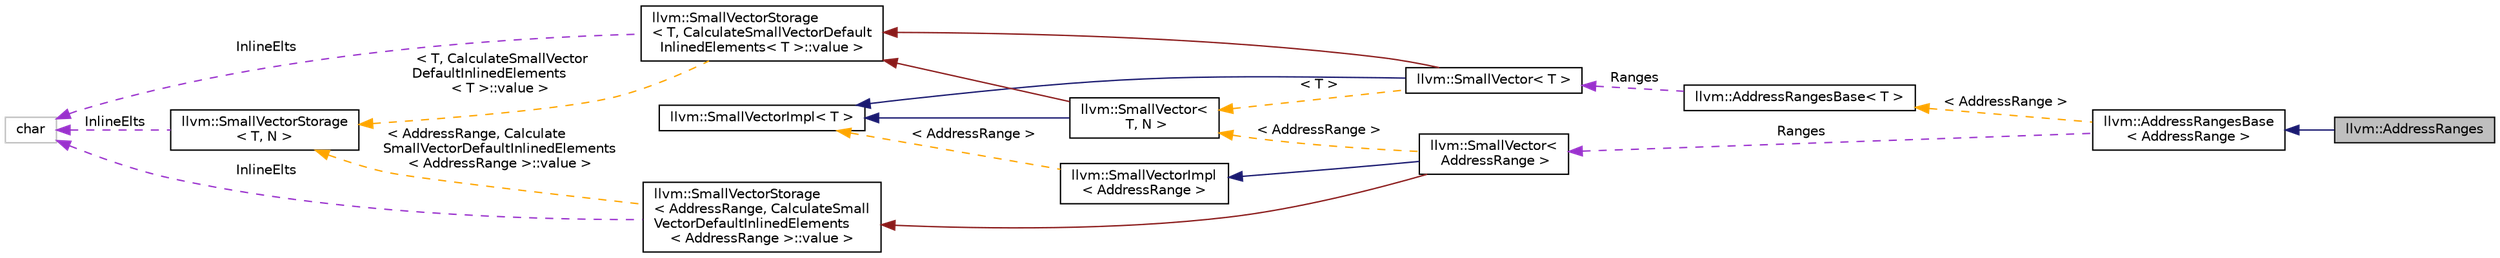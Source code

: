 digraph "llvm::AddressRanges"
{
 // LATEX_PDF_SIZE
  bgcolor="transparent";
  edge [fontname="Helvetica",fontsize="10",labelfontname="Helvetica",labelfontsize="10"];
  node [fontname="Helvetica",fontsize="10",shape=record];
  rankdir="LR";
  Node1 [label="llvm::AddressRanges",height=0.2,width=0.4,color="black", fillcolor="grey75", style="filled", fontcolor="black",tooltip="The AddressRanges class helps normalize address range collections."];
  Node2 -> Node1 [dir="back",color="midnightblue",fontsize="10",style="solid",fontname="Helvetica"];
  Node2 [label="llvm::AddressRangesBase\l\< AddressRange \>",height=0.2,width=0.4,color="black",URL="$classllvm_1_1AddressRangesBase.html",tooltip=" "];
  Node3 -> Node2 [dir="back",color="darkorchid3",fontsize="10",style="dashed",label=" Ranges" ,fontname="Helvetica"];
  Node3 [label="llvm::SmallVector\<\l AddressRange \>",height=0.2,width=0.4,color="black",URL="$classllvm_1_1SmallVector.html",tooltip=" "];
  Node4 -> Node3 [dir="back",color="midnightblue",fontsize="10",style="solid",fontname="Helvetica"];
  Node4 [label="llvm::SmallVectorImpl\l\< AddressRange \>",height=0.2,width=0.4,color="black",URL="$classllvm_1_1SmallVectorImpl.html",tooltip=" "];
  Node5 -> Node4 [dir="back",color="orange",fontsize="10",style="dashed",label=" \< AddressRange \>" ,fontname="Helvetica"];
  Node5 [label="llvm::SmallVectorImpl\< T \>",height=0.2,width=0.4,color="black",URL="$classllvm_1_1SmallVectorImpl.html",tooltip="This class consists of common code factored out of the SmallVector class to reduce code duplication b..."];
  Node6 -> Node3 [dir="back",color="firebrick4",fontsize="10",style="solid",fontname="Helvetica"];
  Node6 [label="llvm::SmallVectorStorage\l\< AddressRange, CalculateSmall\lVectorDefaultInlinedElements\l\< AddressRange \>::value \>",height=0.2,width=0.4,color="black",URL="$structllvm_1_1SmallVectorStorage.html",tooltip=" "];
  Node7 -> Node6 [dir="back",color="darkorchid3",fontsize="10",style="dashed",label=" InlineElts" ,fontname="Helvetica"];
  Node7 [label="char",height=0.2,width=0.4,color="grey75",tooltip=" "];
  Node8 -> Node6 [dir="back",color="orange",fontsize="10",style="dashed",label=" \< AddressRange, Calculate\lSmallVectorDefaultInlinedElements\l\< AddressRange \>::value \>" ,fontname="Helvetica"];
  Node8 [label="llvm::SmallVectorStorage\l\< T, N \>",height=0.2,width=0.4,color="black",URL="$structllvm_1_1SmallVectorStorage.html",tooltip="Storage for the SmallVector elements."];
  Node7 -> Node8 [dir="back",color="darkorchid3",fontsize="10",style="dashed",label=" InlineElts" ,fontname="Helvetica"];
  Node9 -> Node3 [dir="back",color="orange",fontsize="10",style="dashed",label=" \< AddressRange \>" ,fontname="Helvetica"];
  Node9 [label="llvm::SmallVector\<\l T, N \>",height=0.2,width=0.4,color="black",URL="$classllvm_1_1SmallVector.html",tooltip="This is a 'vector' (really, a variable-sized array), optimized for the case when the array is small."];
  Node5 -> Node9 [dir="back",color="midnightblue",fontsize="10",style="solid",fontname="Helvetica"];
  Node10 -> Node9 [dir="back",color="firebrick4",fontsize="10",style="solid",fontname="Helvetica"];
  Node10 [label="llvm::SmallVectorStorage\l\< T, CalculateSmallVectorDefault\lInlinedElements\< T \>::value \>",height=0.2,width=0.4,color="black",URL="$structllvm_1_1SmallVectorStorage.html",tooltip=" "];
  Node7 -> Node10 [dir="back",color="darkorchid3",fontsize="10",style="dashed",label=" InlineElts" ,fontname="Helvetica"];
  Node8 -> Node10 [dir="back",color="orange",fontsize="10",style="dashed",label=" \< T, CalculateSmallVector\lDefaultInlinedElements\l\< T \>::value \>" ,fontname="Helvetica"];
  Node11 -> Node2 [dir="back",color="orange",fontsize="10",style="dashed",label=" \< AddressRange \>" ,fontname="Helvetica"];
  Node11 [label="llvm::AddressRangesBase\< T \>",height=0.2,width=0.4,color="black",URL="$classllvm_1_1AddressRangesBase.html",tooltip="The AddressRangesBase class presents the base functionality for the normalized address ranges collect..."];
  Node12 -> Node11 [dir="back",color="darkorchid3",fontsize="10",style="dashed",label=" Ranges" ,fontname="Helvetica"];
  Node12 [label="llvm::SmallVector\< T \>",height=0.2,width=0.4,color="black",URL="$classllvm_1_1SmallVector.html",tooltip=" "];
  Node5 -> Node12 [dir="back",color="midnightblue",fontsize="10",style="solid",fontname="Helvetica"];
  Node10 -> Node12 [dir="back",color="firebrick4",fontsize="10",style="solid",fontname="Helvetica"];
  Node9 -> Node12 [dir="back",color="orange",fontsize="10",style="dashed",label=" \< T \>" ,fontname="Helvetica"];
}

